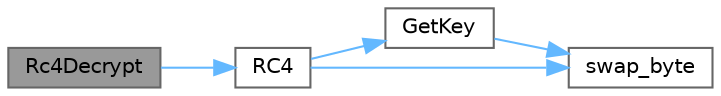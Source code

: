 digraph "Rc4Decrypt"
{
 // LATEX_PDF_SIZE
  bgcolor="transparent";
  edge [fontname=Helvetica,fontsize=10,labelfontname=Helvetica,labelfontsize=10];
  node [fontname=Helvetica,fontsize=10,shape=box,height=0.2,width=0.4];
  rankdir="LR";
  Node1 [id="Node000001",label="Rc4Decrypt",height=0.2,width=0.4,color="gray40", fillcolor="grey60", style="filled", fontcolor="black",tooltip="RC4 解密"];
  Node1 -> Node2 [id="edge1_Node000001_Node000002",color="steelblue1",style="solid",tooltip=" "];
  Node2 [id="Node000002",label="RC4",height=0.2,width=0.4,color="grey40", fillcolor="white", style="filled",URL="$rc4_8c.html#adf70156276596c6a3c50bcdfea4fa9c9",tooltip="执行 RC4 加密/解密"];
  Node2 -> Node3 [id="edge2_Node000002_Node000003",color="steelblue1",style="solid",tooltip=" "];
  Node3 [id="Node000003",label="GetKey",height=0.2,width=0.4,color="grey40", fillcolor="white", style="filled",URL="$rc4_8c.html#ada1a8eb0a1f2f4724d974bfc6d6b1920",tooltip="生成 RC4 密钥状态数组"];
  Node3 -> Node4 [id="edge3_Node000003_Node000004",color="steelblue1",style="solid",tooltip=" "];
  Node4 [id="Node000004",label="swap_byte",height=0.2,width=0.4,color="grey40", fillcolor="white", style="filled",URL="$rc4_8c.html#a84af851bdc7d54287ef4634e9bc8b384",tooltip="交换两个字节"];
  Node2 -> Node4 [id="edge4_Node000002_Node000004",color="steelblue1",style="solid",tooltip=" "];
}
